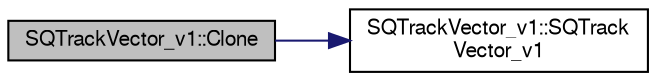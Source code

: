 digraph "SQTrackVector_v1::Clone"
{
  bgcolor="transparent";
  edge [fontname="FreeSans",fontsize="10",labelfontname="FreeSans",labelfontsize="10"];
  node [fontname="FreeSans",fontsize="10",shape=record];
  rankdir="LR";
  Node1 [label="SQTrackVector_v1::Clone",height=0.2,width=0.4,color="black", fillcolor="grey75", style="filled" fontcolor="black"];
  Node1 -> Node2 [color="midnightblue",fontsize="10",style="solid",fontname="FreeSans"];
  Node2 [label="SQTrackVector_v1::SQTrack\lVector_v1",height=0.2,width=0.4,color="black",URL="$d6/d0b/classSQTrackVector__v1.html#ab331d809a690662d2ffbee61403ed71c"];
}
